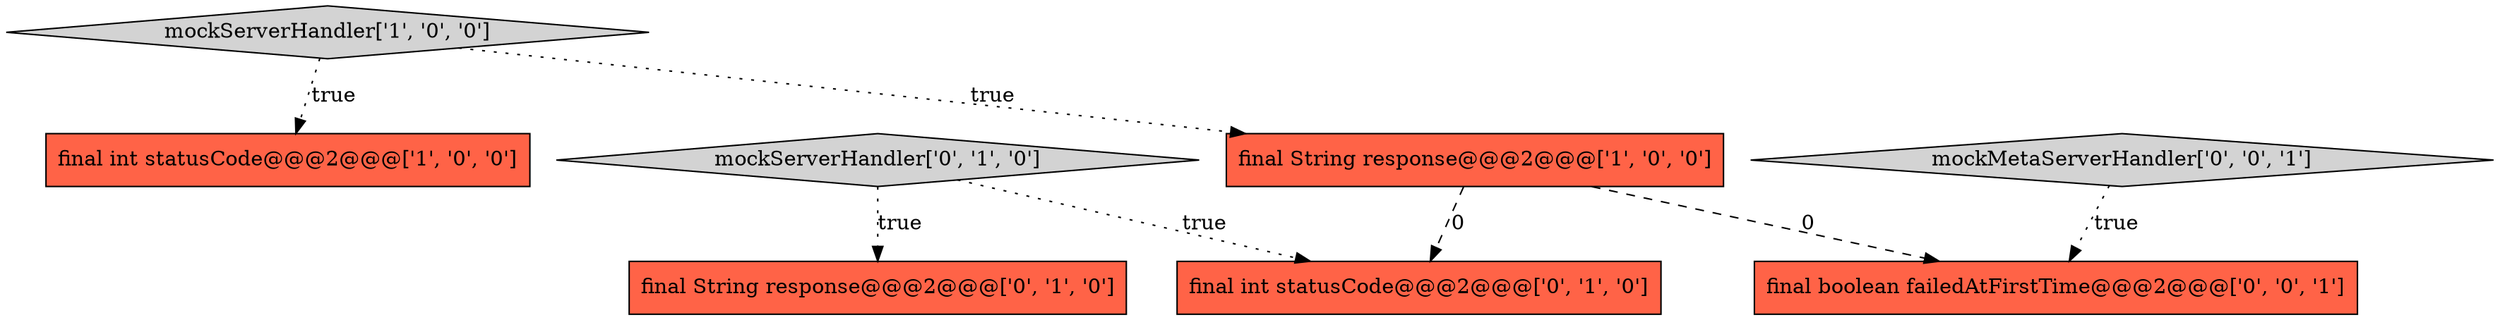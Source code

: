 digraph {
0 [style = filled, label = "final int statusCode@@@2@@@['1', '0', '0']", fillcolor = tomato, shape = box image = "AAA0AAABBB1BBB"];
4 [style = filled, label = "mockServerHandler['0', '1', '0']", fillcolor = lightgray, shape = diamond image = "AAA0AAABBB2BBB"];
1 [style = filled, label = "mockServerHandler['1', '0', '0']", fillcolor = lightgray, shape = diamond image = "AAA0AAABBB1BBB"];
3 [style = filled, label = "final String response@@@2@@@['0', '1', '0']", fillcolor = tomato, shape = box image = "AAA0AAABBB2BBB"];
5 [style = filled, label = "final int statusCode@@@2@@@['0', '1', '0']", fillcolor = tomato, shape = box image = "AAA1AAABBB2BBB"];
6 [style = filled, label = "mockMetaServerHandler['0', '0', '1']", fillcolor = lightgray, shape = diamond image = "AAA0AAABBB3BBB"];
7 [style = filled, label = "final boolean failedAtFirstTime@@@2@@@['0', '0', '1']", fillcolor = tomato, shape = box image = "AAA0AAABBB3BBB"];
2 [style = filled, label = "final String response@@@2@@@['1', '0', '0']", fillcolor = tomato, shape = box image = "AAA1AAABBB1BBB"];
4->5 [style = dotted, label="true"];
2->5 [style = dashed, label="0"];
1->0 [style = dotted, label="true"];
4->3 [style = dotted, label="true"];
1->2 [style = dotted, label="true"];
2->7 [style = dashed, label="0"];
6->7 [style = dotted, label="true"];
}
